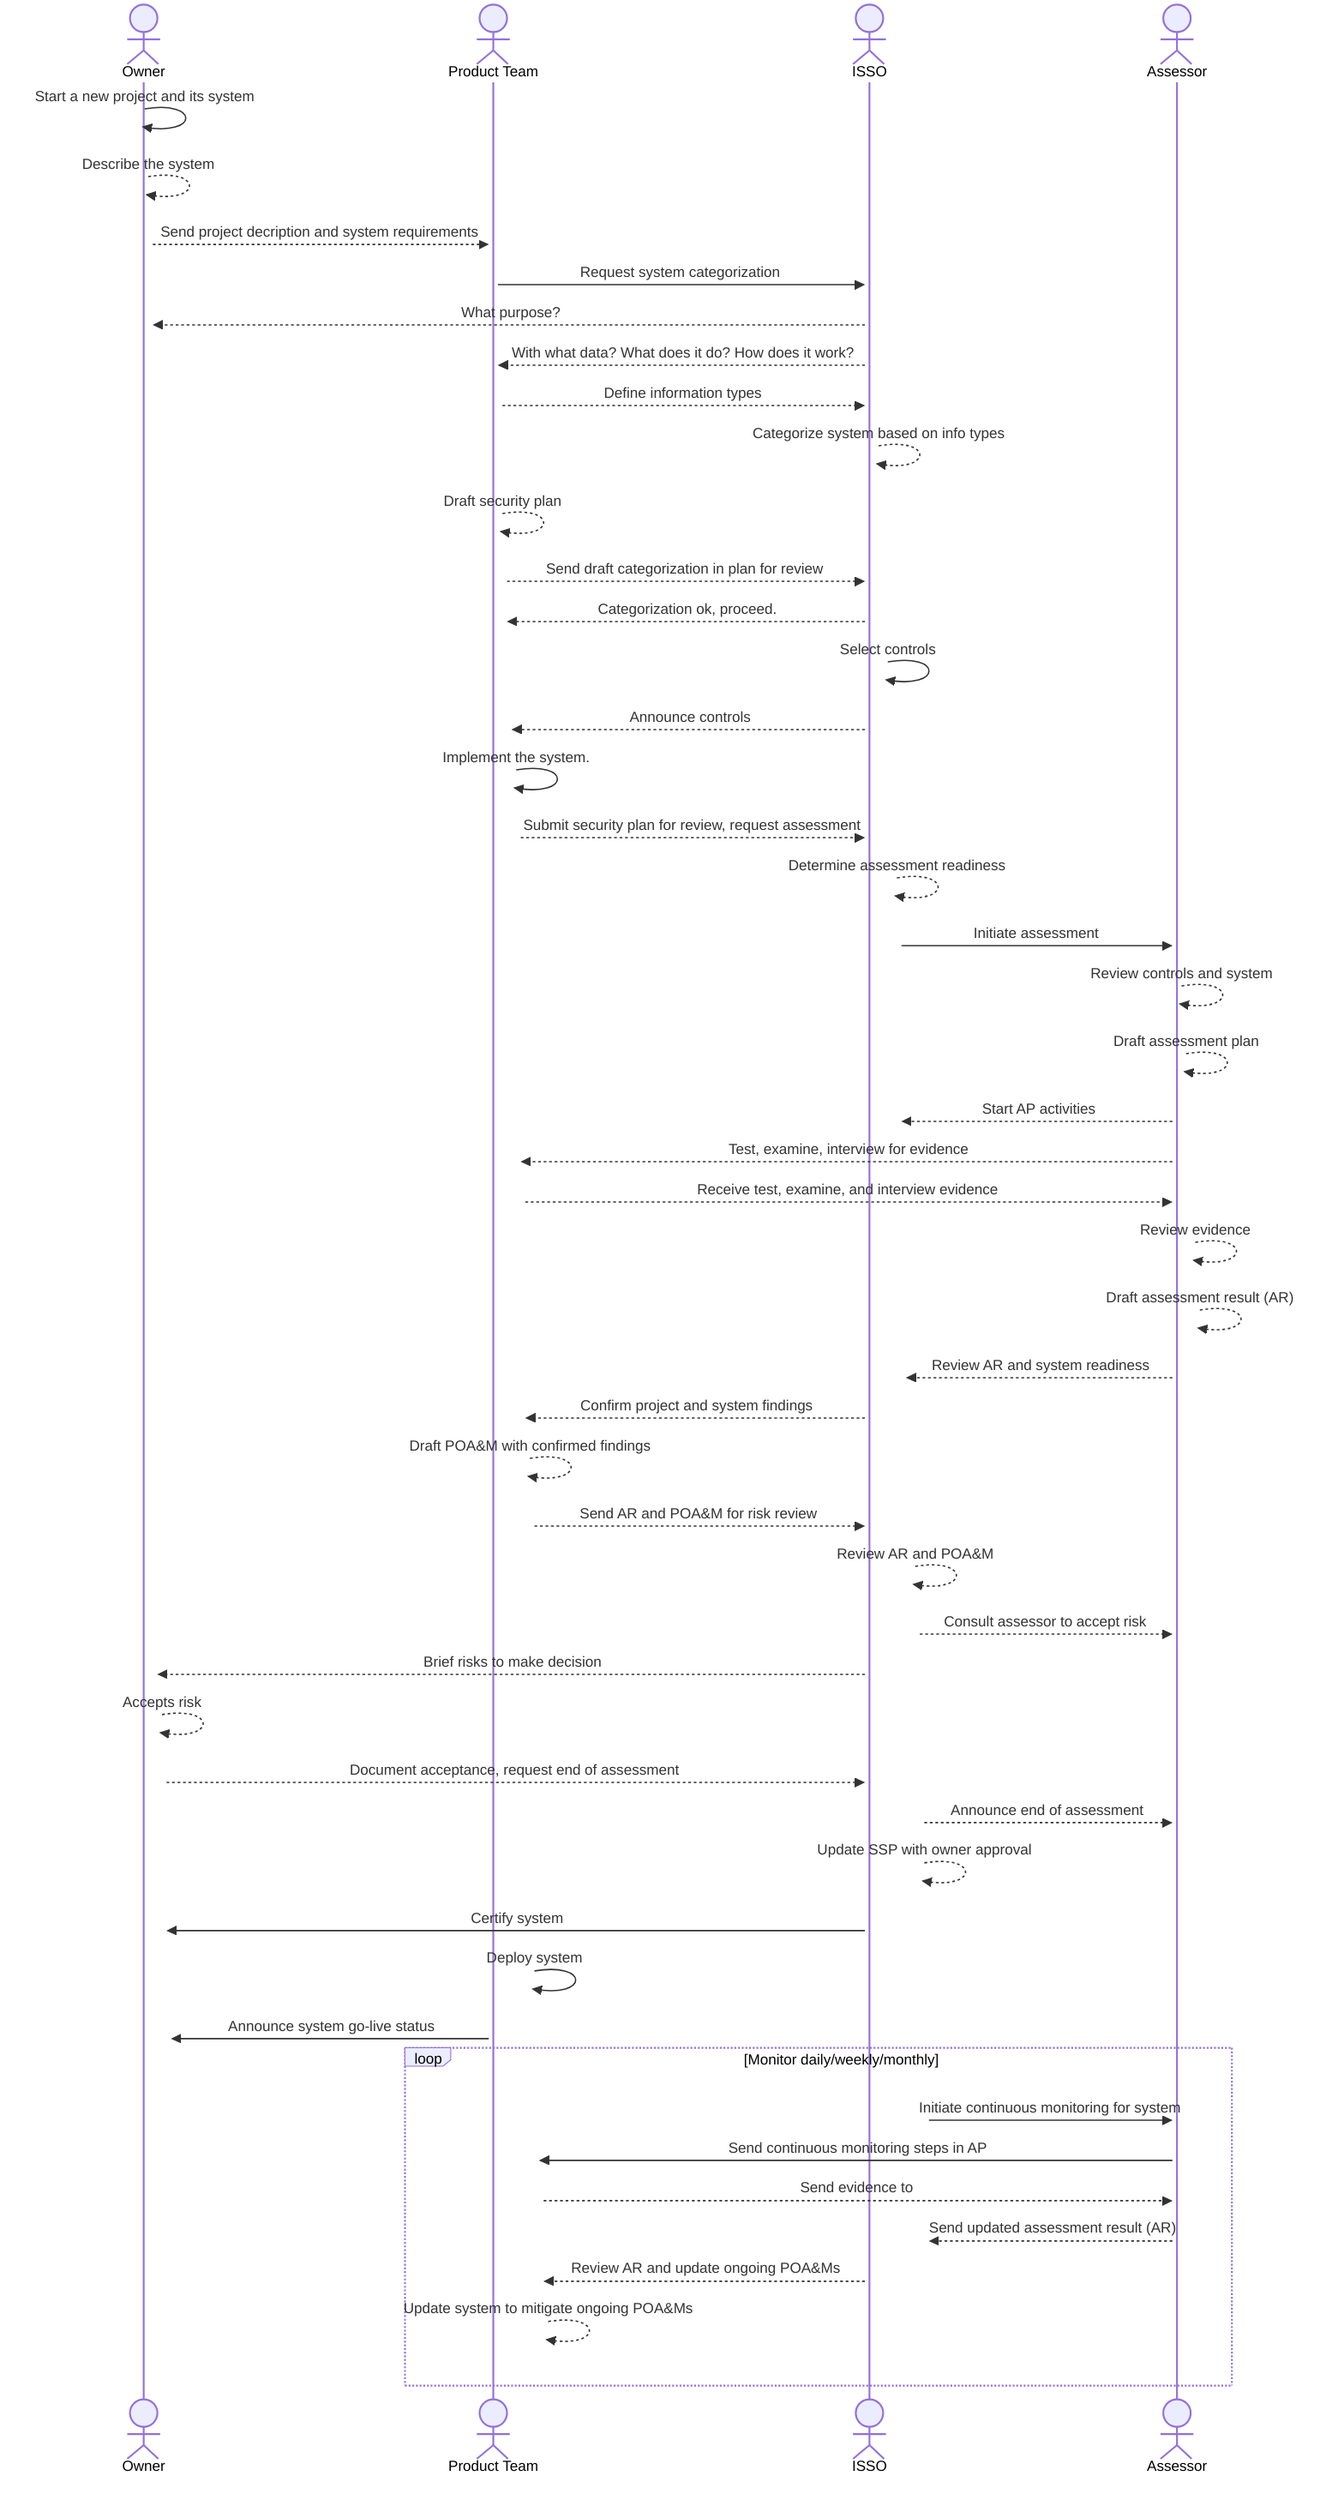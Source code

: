 sequenceDiagram
    actor Owner
    actor Product Team
    actor ISSO
    actor Assessor
    %% Prepare
    Owner->>+Owner: Start a new project and its system
    Owner-->>+Owner: Describe the system
    Owner-->>+Product Team: Send project decription and system requirements
    %% Categorize
    Product Team->>+ISSO: Request system categorization
    ISSO-->>+Owner: What purpose?
    ISSO-->>+Product Team: With what data? What does it do? How does it work?
    Product Team-->>+ISSO: Define information types
    ISSO-->>+ISSO: Categorize system based on info types
    Product Team-->>+Product Team: Draft security plan
    Product Team-->>+ISSO: Send draft categorization in plan for review
    ISSO-->>+Product Team: Categorization ok, proceed.
    %% Select controls
    ISSO->>+ISSO: Select controls
    ISSO-->>+Product Team: Announce controls
    %% Implement system and controls
    Product Team->>+Product Team: Implement the system.
    Product Team-->>+ISSO: Submit security plan for review, request assessment
    ISSO-->>+ISSO: Determine assessment readiness
    %% Assess
    ISSO->>+Assessor: Initiate assessment
    Assessor-->>+Assessor: Review controls and system
    Assessor-->>+Assessor: Draft assessment plan
    Assessor-->>+ISSO: Start AP activities
    Assessor-->>+Product Team: Test, examine, interview for evidence
    Product Team-->>+Assessor: Receive test, examine, and interview evidence
    Assessor-->>+Assessor: Review evidence
    Assessor-->>+Assessor: Draft assessment result (AR)
    Assessor-->>+ISSO: Review AR and system readiness
    ISSO-->>+Product Team: Confirm project and system findings
    Product Team-->>+Product Team: Draft POA&M with confirmed findings
    Product Team-->>+ISSO: Send AR and POA&M for risk review
    ISSO-->>+ISSO: Review AR and POA&M
    ISSO-->>+Assessor: Consult assessor to accept risk
    ISSO-->>+Owner: Brief risks to make decision
    Owner-->>+Owner: Accepts risk
    Owner-->>+ISSO: Document acceptance, request end of assessment
    ISSO-->>+Assessor: Announce end of assessment
    %% Authorize
    ISSO-->>+ISSO: Update SSP with owner approval
    ISSO->>+Owner: Certify system
    Product Team->>+Product Team: Deploy system
    Product Team->>+Owner: Announce system go-live status
    %% Continuously monitor controls
    loop Monitor daily/weekly/monthly
        ISSO->>+Assessor: Initiate continuous monitoring for system
        Assessor->>+Product Team: Send continuous monitoring steps in AP
        Product Team-->>+Assessor: Send evidence to 
        Assessor-->>+ISSO: Send updated assessment result (AR)
        ISSO-->>+Product Team: Review AR and update ongoing POA&Ms
        Product Team-->>+Product Team: Update system to mitigate ongoing POA&Ms
    end